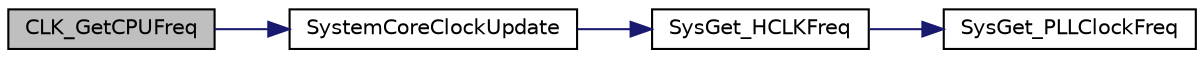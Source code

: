 digraph "CLK_GetCPUFreq"
{
 // LATEX_PDF_SIZE
  edge [fontname="Helvetica",fontsize="10",labelfontname="Helvetica",labelfontsize="10"];
  node [fontname="Helvetica",fontsize="10",shape=record];
  rankdir="LR";
  Node1 [label="CLK_GetCPUFreq",height=0.2,width=0.4,color="black", fillcolor="grey75", style="filled", fontcolor="black",tooltip="This function get CPU frequency. The frequency unit is Hz."];
  Node1 -> Node2 [color="midnightblue",fontsize="10",style="solid",fontname="Helvetica"];
  Node2 [label="SystemCoreClockUpdate",height=0.2,width=0.4,color="black", fillcolor="white", style="filled",URL="$d9/d5c/system___nano103_8c.html#ae0c36a9591fe6e9c45ecb21a794f0f0f",tooltip="Updates the SystemCoreClock with current core Clock retrieved from CPU registers."];
  Node2 -> Node3 [color="midnightblue",fontsize="10",style="solid",fontname="Helvetica"];
  Node3 [label="SysGet_HCLKFreq",height=0.2,width=0.4,color="black", fillcolor="white", style="filled",URL="$d9/d5c/system___nano103_8c.html#aca6d5b465c5468d7dc1f3675e834c1b9",tooltip="Get current HCLK clock frequency."];
  Node3 -> Node4 [color="midnightblue",fontsize="10",style="solid",fontname="Helvetica"];
  Node4 [label="SysGet_PLLClockFreq",height=0.2,width=0.4,color="black", fillcolor="white", style="filled",URL="$de/d27/group___n_a_n_o103___u_a_r_t___e_x_p_o_r_t_e_d___f_u_n_c_t_i_o_n_s.html#gad0eab36ae6ce25e23219dc6a1e8fa73a",tooltip="Calculate current PLL clock frequency."];
}
